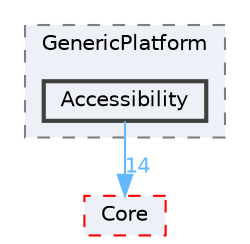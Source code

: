 digraph "Accessibility"
{
 // INTERACTIVE_SVG=YES
 // LATEX_PDF_SIZE
  bgcolor="transparent";
  edge [fontname=Helvetica,fontsize=10,labelfontname=Helvetica,labelfontsize=10];
  node [fontname=Helvetica,fontsize=10,shape=box,height=0.2,width=0.4];
  compound=true
  subgraph clusterdir_cdfed4ffc75fe6ca0526636b48f76dc7 {
    graph [ bgcolor="#edf0f7", pencolor="grey50", label="GenericPlatform", fontname=Helvetica,fontsize=10 style="filled,dashed", URL="dir_cdfed4ffc75fe6ca0526636b48f76dc7.html",tooltip=""]
  dir_e04ec846ef733a07c5238e0b06d1987e [label="Accessibility", fillcolor="#edf0f7", color="grey25", style="filled,bold", URL="dir_e04ec846ef733a07c5238e0b06d1987e.html",tooltip=""];
  }
  dir_0e6cddcc9caa1238c7f3774224afaa45 [label="Core", fillcolor="#edf0f7", color="red", style="filled,dashed", URL="dir_0e6cddcc9caa1238c7f3774224afaa45.html",tooltip=""];
  dir_e04ec846ef733a07c5238e0b06d1987e->dir_0e6cddcc9caa1238c7f3774224afaa45 [headlabel="14", labeldistance=1.5 headhref="dir_000002_000266.html" href="dir_000002_000266.html" color="steelblue1" fontcolor="steelblue1"];
}
